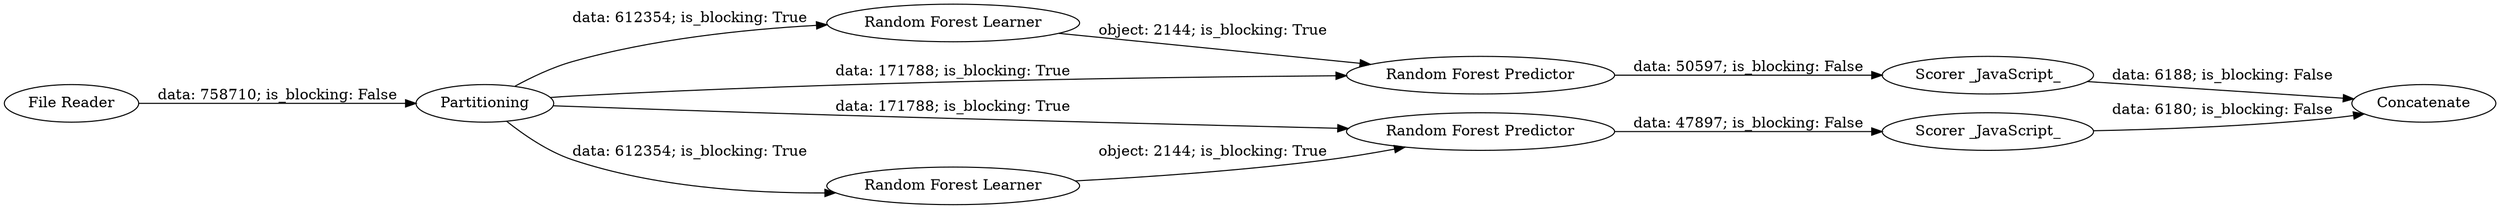 digraph {
	"-4185509044645681313_1" [label="File Reader"]
	"-4185509044645681313_6" [label="Random Forest Learner"]
	"-4185509044645681313_9" [label="Random Forest Predictor"]
	"-4185509044645681313_8" [label="Scorer _JavaScript_"]
	"-4185509044645681313_3" [label="Random Forest Predictor"]
	"-4185509044645681313_11" [label=Concatenate]
	"-4185509044645681313_2" [label="Random Forest Learner"]
	"-4185509044645681313_10" [label="Scorer _JavaScript_"]
	"-4185509044645681313_4" [label=Partitioning]
	"-4185509044645681313_6" -> "-4185509044645681313_9" [label="object: 2144; is_blocking: True"]
	"-4185509044645681313_8" -> "-4185509044645681313_11" [label="data: 6180; is_blocking: False"]
	"-4185509044645681313_4" -> "-4185509044645681313_2" [label="data: 612354; is_blocking: True"]
	"-4185509044645681313_4" -> "-4185509044645681313_3" [label="data: 171788; is_blocking: True"]
	"-4185509044645681313_9" -> "-4185509044645681313_10" [label="data: 50597; is_blocking: False"]
	"-4185509044645681313_4" -> "-4185509044645681313_6" [label="data: 612354; is_blocking: True"]
	"-4185509044645681313_2" -> "-4185509044645681313_3" [label="object: 2144; is_blocking: True"]
	"-4185509044645681313_1" -> "-4185509044645681313_4" [label="data: 758710; is_blocking: False"]
	"-4185509044645681313_10" -> "-4185509044645681313_11" [label="data: 6188; is_blocking: False"]
	"-4185509044645681313_3" -> "-4185509044645681313_8" [label="data: 47897; is_blocking: False"]
	"-4185509044645681313_4" -> "-4185509044645681313_9" [label="data: 171788; is_blocking: True"]
	rankdir=LR
}
